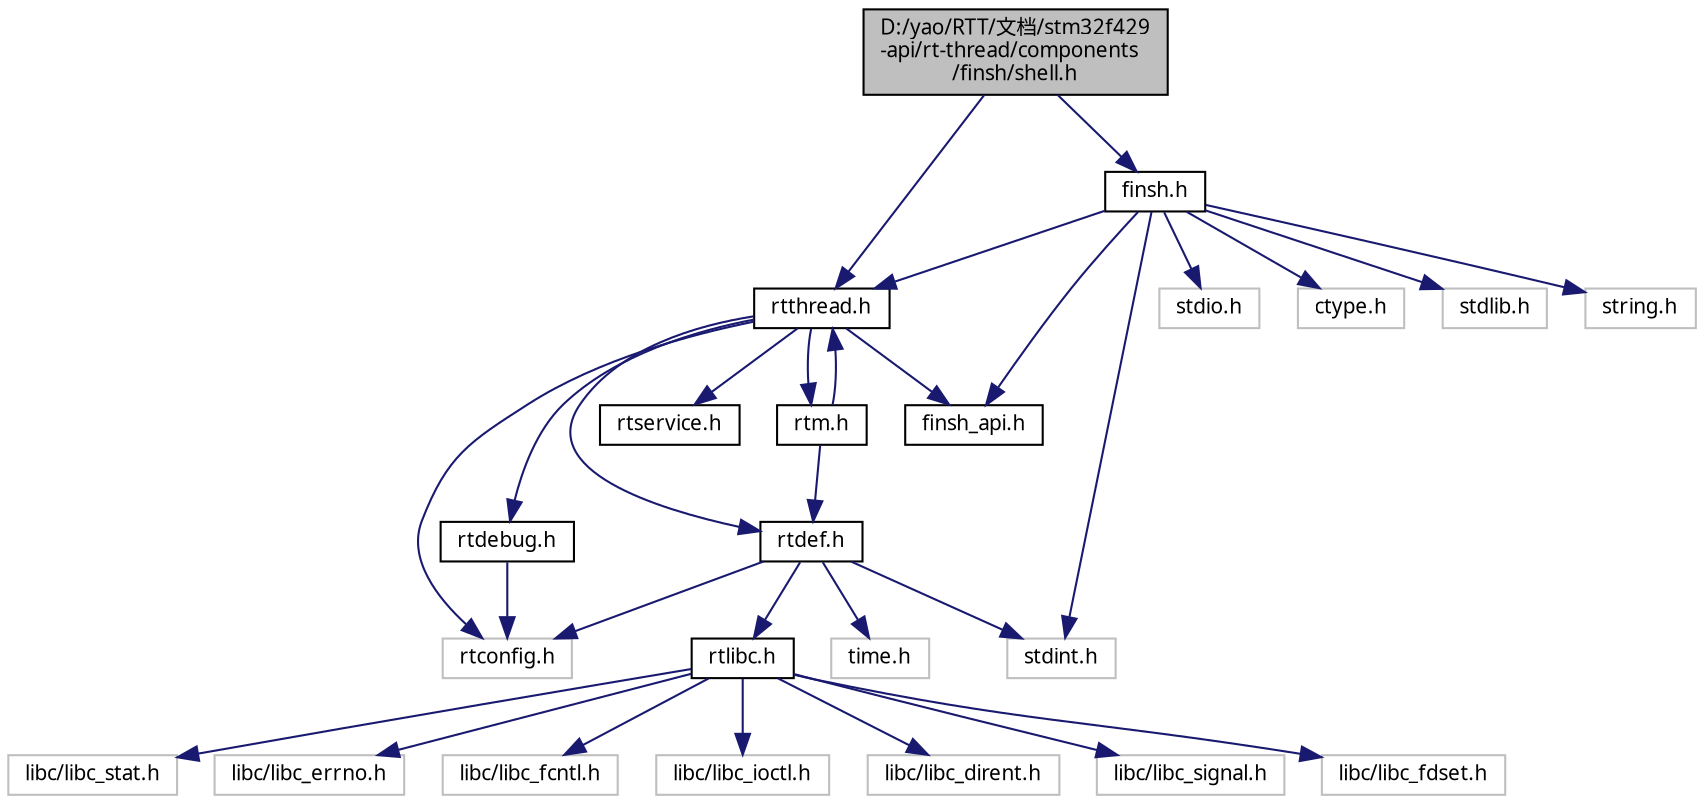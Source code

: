 digraph "D:/yao/RTT/文档/stm32f429-api/rt-thread/components/finsh/shell.h"
{
  edge [fontname="FreeSans.ttf",fontsize="10",labelfontname="FreeSans.ttf",labelfontsize="10"];
  node [fontname="FreeSans.ttf",fontsize="10",shape=record];
  Node1 [label="D:/yao/RTT/文档/stm32f429\l-api/rt-thread/components\l/finsh/shell.h",height=0.2,width=0.4,color="black", fillcolor="grey75", style="filled", fontcolor="black"];
  Node1 -> Node2 [color="midnightblue",fontsize="10",style="solid",fontname="FreeSans.ttf"];
  Node2 [label="rtthread.h",height=0.2,width=0.4,color="black", fillcolor="white", style="filled",URL="$rtthread_8h.html"];
  Node2 -> Node3 [color="midnightblue",fontsize="10",style="solid",fontname="FreeSans.ttf"];
  Node3 [label="rtconfig.h",height=0.2,width=0.4,color="grey75", fillcolor="white", style="filled"];
  Node2 -> Node4 [color="midnightblue",fontsize="10",style="solid",fontname="FreeSans.ttf"];
  Node4 [label="rtdebug.h",height=0.2,width=0.4,color="black", fillcolor="white", style="filled",URL="$rtdebug_8h.html"];
  Node4 -> Node3 [color="midnightblue",fontsize="10",style="solid",fontname="FreeSans.ttf"];
  Node2 -> Node5 [color="midnightblue",fontsize="10",style="solid",fontname="FreeSans.ttf"];
  Node5 [label="rtdef.h",height=0.2,width=0.4,color="black", fillcolor="white", style="filled",URL="$rtdef_8h.html"];
  Node5 -> Node3 [color="midnightblue",fontsize="10",style="solid",fontname="FreeSans.ttf"];
  Node5 -> Node6 [color="midnightblue",fontsize="10",style="solid",fontname="FreeSans.ttf"];
  Node6 [label="rtlibc.h",height=0.2,width=0.4,color="black", fillcolor="white", style="filled",URL="$rtlibc_8h.html"];
  Node6 -> Node7 [color="midnightblue",fontsize="10",style="solid",fontname="FreeSans.ttf"];
  Node7 [label="libc/libc_stat.h",height=0.2,width=0.4,color="grey75", fillcolor="white", style="filled"];
  Node6 -> Node8 [color="midnightblue",fontsize="10",style="solid",fontname="FreeSans.ttf"];
  Node8 [label="libc/libc_errno.h",height=0.2,width=0.4,color="grey75", fillcolor="white", style="filled"];
  Node6 -> Node9 [color="midnightblue",fontsize="10",style="solid",fontname="FreeSans.ttf"];
  Node9 [label="libc/libc_fcntl.h",height=0.2,width=0.4,color="grey75", fillcolor="white", style="filled"];
  Node6 -> Node10 [color="midnightblue",fontsize="10",style="solid",fontname="FreeSans.ttf"];
  Node10 [label="libc/libc_ioctl.h",height=0.2,width=0.4,color="grey75", fillcolor="white", style="filled"];
  Node6 -> Node11 [color="midnightblue",fontsize="10",style="solid",fontname="FreeSans.ttf"];
  Node11 [label="libc/libc_dirent.h",height=0.2,width=0.4,color="grey75", fillcolor="white", style="filled"];
  Node6 -> Node12 [color="midnightblue",fontsize="10",style="solid",fontname="FreeSans.ttf"];
  Node12 [label="libc/libc_signal.h",height=0.2,width=0.4,color="grey75", fillcolor="white", style="filled"];
  Node6 -> Node13 [color="midnightblue",fontsize="10",style="solid",fontname="FreeSans.ttf"];
  Node13 [label="libc/libc_fdset.h",height=0.2,width=0.4,color="grey75", fillcolor="white", style="filled"];
  Node5 -> Node14 [color="midnightblue",fontsize="10",style="solid",fontname="FreeSans.ttf"];
  Node14 [label="stdint.h",height=0.2,width=0.4,color="grey75", fillcolor="white", style="filled"];
  Node5 -> Node15 [color="midnightblue",fontsize="10",style="solid",fontname="FreeSans.ttf"];
  Node15 [label="time.h",height=0.2,width=0.4,color="grey75", fillcolor="white", style="filled"];
  Node2 -> Node16 [color="midnightblue",fontsize="10",style="solid",fontname="FreeSans.ttf"];
  Node16 [label="rtservice.h",height=0.2,width=0.4,color="black", fillcolor="white", style="filled",URL="$rtservice_8h.html"];
  Node2 -> Node17 [color="midnightblue",fontsize="10",style="solid",fontname="FreeSans.ttf"];
  Node17 [label="rtm.h",height=0.2,width=0.4,color="black", fillcolor="white", style="filled",URL="$rtm_8h.html"];
  Node17 -> Node5 [color="midnightblue",fontsize="10",style="solid",fontname="FreeSans.ttf"];
  Node17 -> Node2 [color="midnightblue",fontsize="10",style="solid",fontname="FreeSans.ttf"];
  Node2 -> Node18 [color="midnightblue",fontsize="10",style="solid",fontname="FreeSans.ttf"];
  Node18 [label="finsh_api.h",height=0.2,width=0.4,color="black", fillcolor="white", style="filled",URL="$finsh__api_8h.html"];
  Node1 -> Node19 [color="midnightblue",fontsize="10",style="solid",fontname="FreeSans.ttf"];
  Node19 [label="finsh.h",height=0.2,width=0.4,color="black", fillcolor="white", style="filled",URL="$components_2finsh_2finsh_8h.html"];
  Node19 -> Node2 [color="midnightblue",fontsize="10",style="solid",fontname="FreeSans.ttf"];
  Node19 -> Node18 [color="midnightblue",fontsize="10",style="solid",fontname="FreeSans.ttf"];
  Node19 -> Node20 [color="midnightblue",fontsize="10",style="solid",fontname="FreeSans.ttf"];
  Node20 [label="stdio.h",height=0.2,width=0.4,color="grey75", fillcolor="white", style="filled"];
  Node19 -> Node21 [color="midnightblue",fontsize="10",style="solid",fontname="FreeSans.ttf"];
  Node21 [label="ctype.h",height=0.2,width=0.4,color="grey75", fillcolor="white", style="filled"];
  Node19 -> Node22 [color="midnightblue",fontsize="10",style="solid",fontname="FreeSans.ttf"];
  Node22 [label="stdlib.h",height=0.2,width=0.4,color="grey75", fillcolor="white", style="filled"];
  Node19 -> Node14 [color="midnightblue",fontsize="10",style="solid",fontname="FreeSans.ttf"];
  Node19 -> Node23 [color="midnightblue",fontsize="10",style="solid",fontname="FreeSans.ttf"];
  Node23 [label="string.h",height=0.2,width=0.4,color="grey75", fillcolor="white", style="filled"];
}
